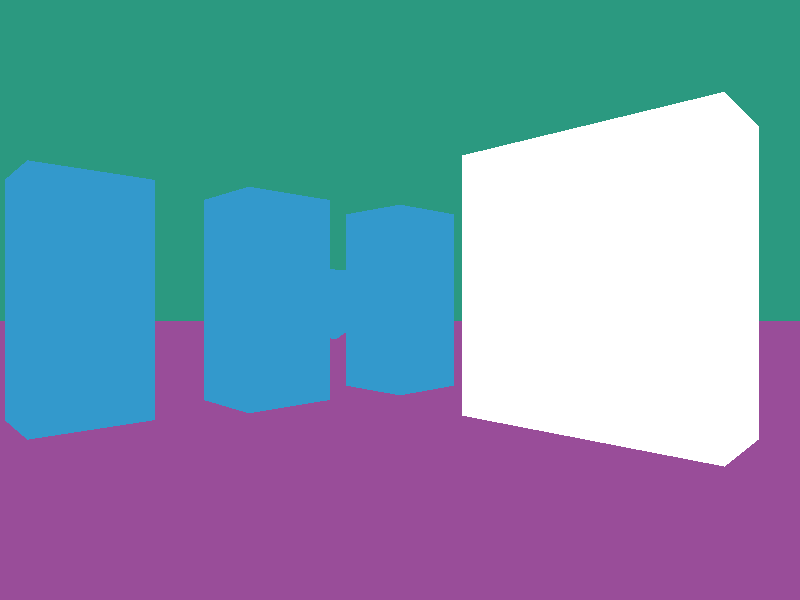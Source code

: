 // csc 473 more interesting box

camera {
  location  <0, 0, 14>
  up        <0,  1,  0>
  right     <1.5, 0,  0>
  look_at   <0, 0, 0>
}

light_source {<10, 10, 3> color rgb <1.5, 1.5, 1.5>}


// Floor
plane {<0, 1, 0>, -4
  pigment {color rgb <0.6, 0.3, 0.6>}
  finish {ambient 0.4 diffuse 1.0}
}

// Background
plane {<0, 0, 1>, -100
  pigment {color rgb <0.17, 0.6, 0.5>}
  finish {ambient 0.2 diffuse 0.4}
}

//reflective 
box {<-2, -5, -4.5>, <2, 5, 4.5>
  pigment { color rgb <1.0, 1.0, 1.0>}
  finish {ambient 0.2 diffuse 0.8 reflection 0.8}
  rotate <0, -45, 0>
  translate <-7, 0, -5>
}


box {<-1, -2, -1>, <1, 2, 1> 
  pigment { color rgb <0.2, 0.6, 0.8>}
  finish {ambient 0.2 diffuse 0.8}
  translate <0,0,0>
  rotate <0,45,0>
}
box {<-.5, -1, -1>, <.5,1, 1>
  pigment { color rgb <0.2, 0.6, 0.8>}
  finish {ambient 0.2 diffuse 0.8}
   rotate <15,-10,90>
  translate <2,0,2>
}
box {<-1, -2, -1>, <1, 2, 1> 
  pigment { color rgb <0.2, 0.6, 0.8>}
  finish {ambient 0.2 diffuse 0.8}
  rotate <0,45,0>
  translate <3,0,2>
}

box {<-1, -2, -1>, <1, 2, 1> 
  pigment { color rgb <0.2, 0.6, 0.8>}
  finish {ambient 0.2 diffuse 0.8}
  rotate <0,45,0>
  translate <6,0,4>
}